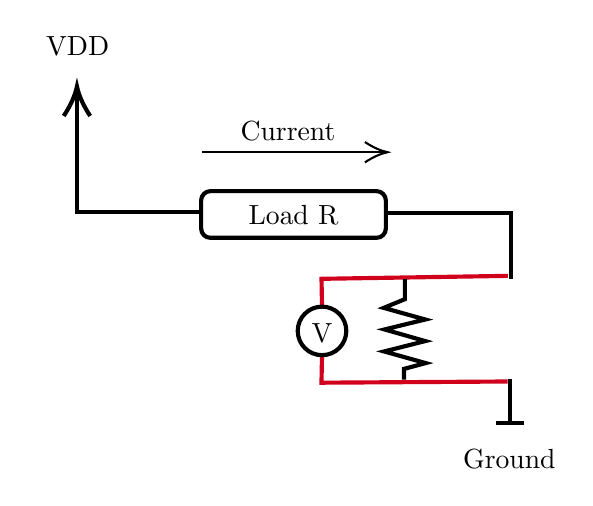 

\tikzset{every picture/.style={line width=0.75pt}} %set default line width to 0.75pt        

\begin{tikzpicture}[x=0.75pt,y=0.75pt,yscale=-1,xscale=1]
%uncomment if require: \path (0,230.333); %set diagram left start at 0, and has height of 230.333

%Straight Lines [id:da008984438739192413] 
\draw [color={rgb, 255:red, 0; green, 0; blue, 0 }  ,draw opacity=1 ][line width=1.5]    (91,99) -- (31.67,99) -- (31.67,41.33) ;
\draw [shift={(31.67,38.33)}, rotate = 450] [color={rgb, 255:red, 0; green, 0; blue, 0 }  ,draw opacity=1 ][line width=1.5]    (14.21,-6.37) .. controls (9.04,-2.99) and (4.3,-0.87) .. (0,0) .. controls (4.3,0.87) and (9.04,2.99) .. (14.21,6.37)   ;

%Rounded Rect [id:dp7662687261949606] 
\draw  [line width=1.5]  (91.5,93.25) .. controls (91.5,90.76) and (93.51,88.75) .. (96,88.75) -- (176,88.75) .. controls (178.49,88.75) and (180.5,90.76) .. (180.5,93.25) -- (180.5,106.75) .. controls (180.5,109.24) and (178.49,111.25) .. (176,111.25) -- (96,111.25) .. controls (93.51,111.25) and (91.5,109.24) .. (91.5,106.75) -- cycle ;
%Straight Lines [id:da19872085195301215] 
\draw [line width=1.5]    (181,99.25) -- (240.75,99.25) -- (240.75,131.08) ;


%Straight Lines [id:da8624965983535746] 
\draw [color={rgb, 255:red, 208; green, 2; blue, 27 }  ,draw opacity=1 ][line width=1.5]    (149.74,144.4) -- (149.5,131) -- (239.25,129.58) ;


%Straight Lines [id:da3727804380230437] 
\draw [line width=0.75]    (92,70) -- (179.33,70) ;
\draw [shift={(181.33,70)}, rotate = 180] [color={rgb, 255:red, 0; green, 0; blue, 0 }  ][line width=0.75]    (10.93,-4.9) .. controls (6.95,-2.3) and (3.31,-0.67) .. (0,0) .. controls (3.31,0.67) and (6.95,2.3) .. (10.93,4.9)   ;

%Straight Lines [id:da775249144810833] 
\draw [color={rgb, 255:red, 208; green, 2; blue, 27 }  ,draw opacity=1 ][line width=1.5]    (149.74,167.79) -- (149.48,181.05) -- (239.19,180.47) ;


%Shape: Circle [id:dp5127141465445768] 
\draw  [line width=1.5]  (138.04,156.09) .. controls (138.04,149.63) and (143.28,144.4) .. (149.74,144.4) .. controls (156.2,144.4) and (161.44,149.63) .. (161.44,156.09) .. controls (161.44,162.55) and (156.2,167.79) .. (149.74,167.79) .. controls (143.28,167.79) and (138.04,162.55) .. (138.04,156.09) -- cycle ;
%Straight Lines [id:da5151277448838241] 
\draw [line width=1.5]    (240.32,179.37) -- (240.32,200.37) ;
\draw [shift={(240.32,200.37)}, rotate = 270] [color={rgb, 255:red, 0; green, 0; blue, 0 }  ][line width=1.5]    (0,6.71) -- (0,-6.71)   ;

%Straight Lines [id:da45585704731206445] 
\draw [line width=1.5]    (189.67,131.2) -- (189.67,140.8) -- (179.47,145) -- (199.47,150.6) -- (179.87,155.4) -- (199.47,161) -- (179.67,166) -- (199.67,171.6) -- (189.27,174.4) -- (189.27,179.6) ;



% Text Node
\draw (136,100) node [scale=1] [align=left] {Load R};
% Text Node
\draw (133.33,59.67) node  [align=left] {Current};
% Text Node
\draw (240,218) node  [align=left] {Ground};
% Text Node
\draw (32,19) node  [align=left] {VDD};
% Text Node
\draw (149.74,157.09) node  [align=left] {V};


\end{tikzpicture}